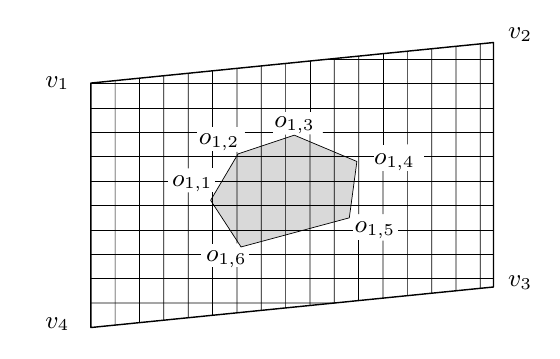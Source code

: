 
\definecolor{cD9D9D9}{RGB}{217,217,217}
\small
\def \globalscale {1.1}
\begin{tikzpicture}[y=0.80pt, x=0.80pt, yscale=-\globalscale, xscale=\globalscale, inner sep=0pt, outer sep=0pt]
\path[draw=black,line join=round,line width=0.512pt] (18.658,24.206) -- (183.987,7.559) -- (183.987,107.938) -- (18.658,124.585) -- (18.658,24.206) -- cycle;



\path[draw=black,fill=cD9D9D9,line join=round,line width=0.256pt] (67.836,72.347) -- (79.101,53.282) -- (102.188,45.597) -- (127.894,56.407) -- (124.775,79.543) -- (80.321,91.502) -- (67.836,72.347) -- cycle;



\path[cm={{1.0,0.0,0.0,1.0,(0.0,27.0)}}] (0.0,0.0) node[above right] () {$v_1$};

\path[cm={{1.0,0.0,0.0,1.0,(0.0,126.0)}}] (0.0,0.0) node[above right] () {$v_4$};

\path[cm={{1.0,0.0,0.0,1.0,(190.0,7.0)}}] (0.0,0.0) node[above right] () {$v_2$};

\path[cm={{1.0,0.0,0.0,1.0,(190.0,109.0)}}] (0.0,0.0) node[above right] () {$v_3$};

\path[cm={{1.0,0.0,0.0,1.0,(52.0,69.0)}}] (0.0,0.0) node[above right] () {$o_{1,1}$};

\path[cm={{1.0,0.0,0.0,1.0,(63.0,52.0)}}] (0.0,0.0) node[above right] () {$o_{1,2}$};

\path[cm={{1.0,0.0,0.0,1.0,(94.0,45.0)}}] (0.0,0.0) node[above right] () {$o_{1,3}$};

\path[cm={{1.0,0.0,0.0,1.0,(135.0,60.0)}}] (0.0,0.0) node[above right] () {$o_{1,4}$};

\path[cm={{1.0,0.0,0.0,1.0,(127.0,88.0)}}] (0.0,0.0) node[above right] () {$o_{1,5}$};

\path[cm={{1.0,0.0,0.0,1.0,(66.0,100.0)}}] (0.0,0.0) node[above right] () {$o_{1,6}$};



\path[draw=black,line join=round,line width=0.256pt] (18.628,54.5) -- (134.767,54.5);



\path[draw=black,line join=round,line width=0.256pt] (155.527,54.5) -- (184.061,54.5);



\path[draw=black,line join=round,line width=0.256pt] (18.628,24.5) -- (184.061,24.5);



\path[draw=black,line join=round,line width=0.256pt] (18.628,34.5) -- (184.061,34.5);



\path[draw=black,line join=round,line width=0.256pt] (18.628,44.5) -- (62.167,44.5);



\path[draw=black,line join=round,line width=0.256pt] (81.781,44.5) -- (93.407,44.5);



\path[draw=black,line join=round,line width=0.256pt] (113.967,44.501) -- (184.061,44.5);



\path[draw=black,line join=round,line width=0.256pt] (18.628,94.5) -- (63.947,94.5);



\path[draw=black,line join=round,line width=0.256pt] (83.627,94.5) -- (184.061,94.5);



\path[draw=black,line join=round,line width=0.256pt] (18.628,84.5) -- (126.42,84.5);



\path[draw=black,line join=round,line width=0.256pt] (144.714,84.5) -- (184.061,84.5);



\path[draw=black,line join=round,line width=0.256pt] (18.628,74.5) -- (184.061,74.5);



\path[draw=black,line join=round,line width=0.256pt] (18.628,64.5) -- (50.527,64.5);



\path[draw=black,line join=round,line width=0.256pt] (69.627,64.5) -- (184.061,64.5);



\path[draw=black,line join=round,line width=0.256pt] (18.628,104.5) -- (184.061,104.5);



\path[draw=black,line join=round,line width=0.256pt] (18.628,114.5) -- (119.06,114.505);



\path[draw=black,line join=round,line width=0.256pt] (115.628,14.502) -- (184.061,14.5);



\path[draw=black,line join=round,line width=0.256pt] (118.622,14.177) -- (118.625,114.61);



\path[draw=black,line join=round,line width=0.256pt] (108.623,15.177) -- (108.623,36.002);



\path[draw=black,line join=round,line width=0.256pt] (108.624,45.242) -- (108.626,115.61);



\path[draw=black,line join=round,line width=0.256pt] (98.622,16.177) -- (98.623,36.03);



\path[draw=black,line join=round,line width=0.256pt] (98.624,45.371) -- (98.626,116.61);



\path[draw=black,line join=round,line width=0.256pt] (88.622,17.177) -- (88.626,117.61);



\path[draw=black,line join=round,line width=0.256pt] (78.622,18.177) -- (78.623,42.215);



\path[draw=black,line join=round,line width=0.256pt] (78.623,52.495) -- (78.625,90.042);



\path[draw=black,line join=round,line width=0.256pt] (78.625,99.815) -- (78.626,118.61);



\path[draw=black,line join=round,line width=0.256pt] (68.622,19.177) -- (68.624,42.182);



\path[draw=black,line join=round,line width=0.256pt] (68.624,52.277) -- (68.624,59.136);



\path[draw=black,line join=round,line width=0.256pt] (68.625,68.895) -- (68.625,90.362);



\path[draw=black,line join=round,line width=0.256pt] (68.626,99.789) -- (68.626,119.61);



\path[draw=black,line join=round,line width=0.256pt] (58.623,20.176) -- (58.624,59.275);



\path[draw=black,line join=round,line width=0.256pt] (58.624,69.076) -- (58.626,120.61);



\path[draw=black,line join=round,line width=0.256pt] (48.623,21.177) -- (48.626,121.61);



\path[draw=black,line join=round,line width=0.256pt] (28.623,23.176) -- (28.626,123.61);



\path[draw=black,line join=round,line width=0.256pt] (38.623,22.176) -- (38.626,122.61);



\path[draw=black,line join=round,line width=0.256pt] (128.623,13.177) -- (128.624,78.024);



\path[draw=black,line join=round,line width=0.256pt] (128.625,88.771) -- (128.625,113.61);



\path[draw=black,line join=round,line width=0.256pt] (138.626,12.177) -- (138.626,49.45);



\path[draw=black,line join=round,line width=0.256pt] (138.627,60.35) -- (138.626,78.035);



\path[draw=black,line join=round,line width=0.256pt] (138.626,88.909) -- (138.625,112.61);



\path[draw=black,line join=round,line width=0.256pt] (148.627,11.177) -- (148.626,49.429);



\path[draw=black,line join=round,line width=0.256pt] (148.626,60.369) -- (148.625,111.51);



\path[draw=black,line join=round,line width=0.256pt] (158.593,10.185) -- (158.591,110.618);



\path[draw=black,line join=round,line width=0.256pt] (168.6,9.198) -- (168.598,109.631);



\path[draw=black,line join=round,line width=0.256pt] (178.55,8.181) -- (178.548,108.614);




\end{tikzpicture}

